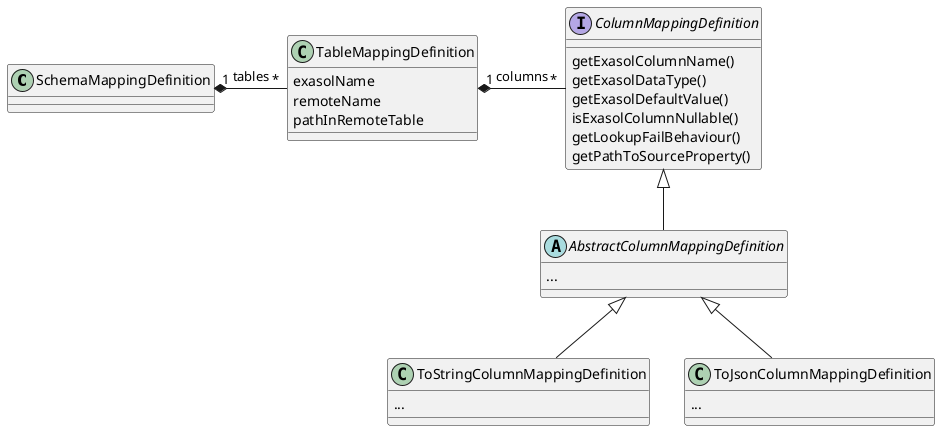 @startuml
class SchemaMappingDefinition{

}

class TableMappingDefinition {
exasolName
remoteName
pathInRemoteTable
}

interface ColumnMappingDefinition{
getExasolColumnName()
getExasolDataType()
getExasolDefaultValue()
isExasolColumnNullable()
getLookupFailBehaviour()
getPathToSourceProperty()
}


abstract class AbstractColumnMappingDefinition {
...
}

class ToStringColumnMappingDefinition {
...
}

class ToJsonColumnMappingDefinition {
...
}


SchemaMappingDefinition "1" *- "*" TableMappingDefinition: tables
TableMappingDefinition "1" *- "*" ColumnMappingDefinition: columns
ColumnMappingDefinition <|-- AbstractColumnMappingDefinition
AbstractColumnMappingDefinition <|-- ToStringColumnMappingDefinition
AbstractColumnMappingDefinition <|-- ToJsonColumnMappingDefinition
@enduml 

